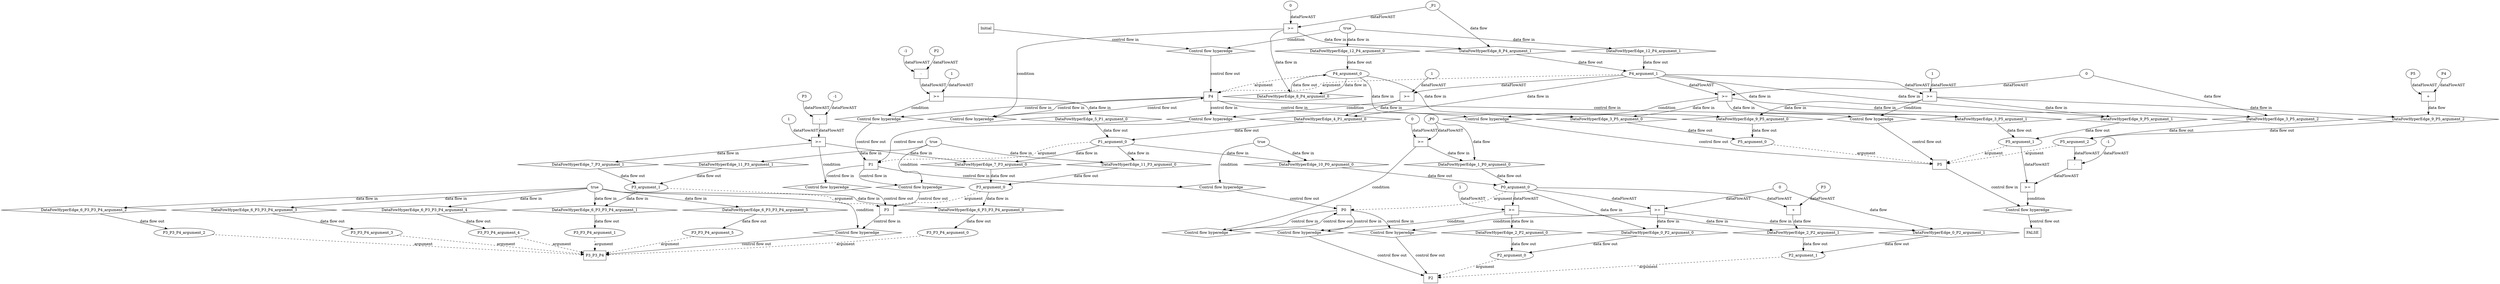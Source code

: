 digraph dag {
"P0" [label="P0" nodeName="P0" class=cfn  shape="rect"];
"P1" [label="P1" nodeName="P1" class=cfn  shape="rect"];
"P2" [label="P2" nodeName="P2" class=cfn  shape="rect"];
"P3" [label="P3" nodeName="P3" class=cfn  shape="rect"];
"P3_P3_P4" [label="P3_P3_P4" nodeName="P3_P3_P4" class=cfn  shape="rect"];
"P4" [label="P4" nodeName="P4" class=cfn  shape="rect"];
"P5" [label="P5" nodeName="P5" class=cfn  shape="rect"];
FALSE [label="FALSE" nodeName=FALSE class=cfn  shape="rect"];
Initial [label="Initial" nodeName=Initial class=cfn  shape="rect"];
ControlFowHyperEdge_0 [label="Control flow hyperedge" nodeName=ControlFowHyperEdge_0 class=controlFlowHyperEdge shape="diamond"];
"P0" -> ControlFowHyperEdge_0 [label="control flow in"]
ControlFowHyperEdge_0 -> "P2" [label="control flow out"]
ControlFowHyperEdge_1 [label="Control flow hyperedge" nodeName=ControlFowHyperEdge_1 class=controlFlowHyperEdge shape="diamond"];
"P0" -> ControlFowHyperEdge_1 [label="control flow in"]
ControlFowHyperEdge_1 -> "P0" [label="control flow out"]
ControlFowHyperEdge_2 [label="Control flow hyperedge" nodeName=ControlFowHyperEdge_2 class=controlFlowHyperEdge shape="diamond"];
"P0" -> ControlFowHyperEdge_2 [label="control flow in"]
ControlFowHyperEdge_2 -> "P2" [label="control flow out"]
ControlFowHyperEdge_3 [label="Control flow hyperedge" nodeName=ControlFowHyperEdge_3 class=controlFlowHyperEdge shape="diamond"];
"P4" -> ControlFowHyperEdge_3 [label="control flow in"]
ControlFowHyperEdge_3 -> "P5" [label="control flow out"]
ControlFowHyperEdge_4 [label="Control flow hyperedge" nodeName=ControlFowHyperEdge_4 class=controlFlowHyperEdge shape="diamond"];
"P4" -> ControlFowHyperEdge_4 [label="control flow in"]
ControlFowHyperEdge_4 -> "P1" [label="control flow out"]
ControlFowHyperEdge_5 [label="Control flow hyperedge" nodeName=ControlFowHyperEdge_5 class=controlFlowHyperEdge shape="diamond"];
"P4" -> ControlFowHyperEdge_5 [label="control flow in"]
ControlFowHyperEdge_5 -> "P1" [label="control flow out"]
ControlFowHyperEdge_6 [label="Control flow hyperedge" nodeName=ControlFowHyperEdge_6 class=controlFlowHyperEdge shape="diamond"];
"P3" -> ControlFowHyperEdge_6 [label="control flow in"]
ControlFowHyperEdge_6 -> "P3_P3_P4" [label="control flow out"]
ControlFowHyperEdge_7 [label="Control flow hyperedge" nodeName=ControlFowHyperEdge_7 class=controlFlowHyperEdge shape="diamond"];
"P1" -> ControlFowHyperEdge_7 [label="control flow in"]
ControlFowHyperEdge_7 -> "P3" [label="control flow out"]
ControlFowHyperEdge_8 [label="Control flow hyperedge" nodeName=ControlFowHyperEdge_8 class=controlFlowHyperEdge shape="diamond"];
"P4" -> ControlFowHyperEdge_8 [label="control flow in"]
ControlFowHyperEdge_8 -> "P4" [label="control flow out"]
ControlFowHyperEdge_9 [label="Control flow hyperedge" nodeName=ControlFowHyperEdge_9 class=controlFlowHyperEdge shape="diamond"];
"P4" -> ControlFowHyperEdge_9 [label="control flow in"]
ControlFowHyperEdge_9 -> "P5" [label="control flow out"]
ControlFowHyperEdge_10 [label="Control flow hyperedge" nodeName=ControlFowHyperEdge_10 class=controlFlowHyperEdge shape="diamond"];
"P1" -> ControlFowHyperEdge_10 [label="control flow in"]
ControlFowHyperEdge_10 -> "P0" [label="control flow out"]
ControlFowHyperEdge_11 [label="Control flow hyperedge" nodeName=ControlFowHyperEdge_11 class=controlFlowHyperEdge shape="diamond"];
"P1" -> ControlFowHyperEdge_11 [label="control flow in"]
ControlFowHyperEdge_11 -> "P3" [label="control flow out"]
ControlFowHyperEdge_12 [label="Control flow hyperedge" nodeName=ControlFowHyperEdge_12 class=controlFlowHyperEdge shape="diamond"];
"Initial" -> ControlFowHyperEdge_12 [label="control flow in"]
ControlFowHyperEdge_12 -> "P4" [label="control flow out"]
ControlFowHyperEdge_13 [label="Control flow hyperedge" nodeName=ControlFowHyperEdge_13 class=controlFlowHyperEdge shape="diamond"];
"P5" -> ControlFowHyperEdge_13 [label="control flow in"]
ControlFowHyperEdge_13 -> "FALSE" [label="control flow out"]
"P2_argument_0" [label="P2_argument_0" nodeName=argument0 class=argument  head="P2" shape="oval"];
"P2_argument_0" -> "P2"[label="argument" style="dashed"]
"P2_argument_1" [label="P2_argument_1" nodeName=argument1 class=argument  head="P2" shape="oval"];
"P2_argument_1" -> "P2"[label="argument" style="dashed"]
"P0_argument_0" [label="P0_argument_0" nodeName=argument0 class=argument  head="P0" shape="oval"];
"P0_argument_0" -> "P0"[label="argument" style="dashed"]
"P5_argument_0" [label="P5_argument_0" nodeName=argument0 class=argument  head="P5" shape="oval"];
"P5_argument_0" -> "P5"[label="argument" style="dashed"]
"P5_argument_1" [label="P5_argument_1" nodeName=argument1 class=argument  head="P5" shape="oval"];
"P5_argument_1" -> "P5"[label="argument" style="dashed"]
"P5_argument_2" [label="P5_argument_2" nodeName=argument2 class=argument  head="P5" shape="oval"];
"P5_argument_2" -> "P5"[label="argument" style="dashed"]
"P4_argument_0" [label="P4_argument_0" nodeName=argument0 class=argument  head="P4" shape="oval"];
"P4_argument_0" -> "P4"[label="argument" style="dashed"]
"P4_argument_1" [label="P4_argument_1" nodeName=argument1 class=argument  head="P4" shape="oval"];
"P4_argument_1" -> "P4"[label="argument" style="dashed"]
"P1_argument_0" [label="P1_argument_0" nodeName=argument0 class=argument  head="P1" shape="oval"];
"P1_argument_0" -> "P1"[label="argument" style="dashed"]
"P3_P3_P4_argument_0" [label="P3_P3_P4_argument_0" nodeName=argument0 class=argument  head="P3_P3_P4" shape="oval"];
"P3_P3_P4_argument_0" -> "P3_P3_P4"[label="argument" style="dashed"]
"P3_P3_P4_argument_1" [label="P3_P3_P4_argument_1" nodeName=argument1 class=argument  head="P3_P3_P4" shape="oval"];
"P3_P3_P4_argument_1" -> "P3_P3_P4"[label="argument" style="dashed"]
"P3_P3_P4_argument_2" [label="P3_P3_P4_argument_2" nodeName=argument2 class=argument  head="P3_P3_P4" shape="oval"];
"P3_P3_P4_argument_2" -> "P3_P3_P4"[label="argument" style="dashed"]
"P3_P3_P4_argument_3" [label="P3_P3_P4_argument_3" nodeName=argument3 class=argument  head="P3_P3_P4" shape="oval"];
"P3_P3_P4_argument_3" -> "P3_P3_P4"[label="argument" style="dashed"]
"P3_P3_P4_argument_4" [label="P3_P3_P4_argument_4" nodeName=argument4 class=argument  head="P3_P3_P4" shape="oval"];
"P3_P3_P4_argument_4" -> "P3_P3_P4"[label="argument" style="dashed"]
"P3_P3_P4_argument_5" [label="P3_P3_P4_argument_5" nodeName=argument5 class=argument  head="P3_P3_P4" shape="oval"];
"P3_P3_P4_argument_5" -> "P3_P3_P4"[label="argument" style="dashed"]
"P3_argument_0" [label="P3_argument_0" nodeName=argument0 class=argument  head="P3" shape="oval"];
"P3_argument_0" -> "P3"[label="argument" style="dashed"]
"P3_argument_1" [label="P3_argument_1" nodeName=argument1 class=argument  head="P3" shape="oval"];
"P3_argument_1" -> "P3"[label="argument" style="dashed"]

"xxxP2___P0_0xxxguard_0_node_0" [label=">=" nodeName="xxxP2___P0_0xxxguard_0_node_0" class=Operator  shape="rect"];
"xxxP2___P0_0xxxdataFlow_0_node_0" -> "xxxP2___P0_0xxxguard_0_node_0"[label="dataFlowAST"]
"P0_argument_0" -> "xxxP2___P0_0xxxguard_0_node_0"[label="dataFlowAST"]

"xxxP2___P0_0xxxguard_0_node_0" -> "ControlFowHyperEdge_0" [label="condition"];
"xxxP2___P0_0xxxdataFlow_0_node_0" [label="0" nodeName="xxxP2___P0_0xxxdataFlow_0_node_0" class=Literal ];

"xxxP2___P0_0xxxdataFlow_0_node_0" -> "DataFowHyperEdge_0_P2_argument_1" [label="data flow"];
"xxxP0___P0_1xxxguard_0_node_0" [label=">=" nodeName="xxxP0___P0_1xxxguard_0_node_0" class=Operator  shape="rect"];
"xxxP0___P0_1xxxguard_0_node_2" [label="0" nodeName="xxxP0___P0_1xxxguard_0_node_2" class=Literal ];
"xxxP0___P0_1xxxdataFlow_0_node_0" -> "xxxP0___P0_1xxxguard_0_node_0"[label="dataFlowAST"]
"xxxP0___P0_1xxxguard_0_node_2" -> "xxxP0___P0_1xxxguard_0_node_0"[label="dataFlowAST"]

"xxxP0___P0_1xxxguard_0_node_0" -> "ControlFowHyperEdge_1" [label="condition"];
"xxxP0___P0_1xxxdataFlow_0_node_0" [label="_P0" nodeName="xxxP0___P0_1xxxdataFlow_0_node_0" class=Constant ];

"xxxP0___P0_1xxxdataFlow_0_node_0" -> "DataFowHyperEdge_1_P0_argument_0" [label="data flow"];
"xxxP2___P0_2xxxguard_0_node_0" [label=">=" nodeName="xxxP2___P0_2xxxguard_0_node_0" class=Operator  shape="rect"];
"xxxP2___P0_2xxxguard_0_node_2" [label="1" nodeName="xxxP2___P0_2xxxguard_0_node_2" class=Literal ];
"P0_argument_0" -> "xxxP2___P0_2xxxguard_0_node_0"[label="dataFlowAST"]
"xxxP2___P0_2xxxguard_0_node_2" -> "xxxP2___P0_2xxxguard_0_node_0"[label="dataFlowAST"]

"xxxP2___P0_2xxxguard_0_node_0" -> "ControlFowHyperEdge_2" [label="condition"];
"xxxP2___P0_2xxxdataFlow_0_node_0" [label="+" nodeName="xxxP2___P0_2xxxdataFlow_0_node_0" class= Operator shape="rect"];
"xxxP2___P0_2xxxdataFlow_0_node_2" [label="P3" nodeName="xxxP2___P0_2xxxdataFlow_0_node_2" class=Constant ];
"P0_argument_0" -> "xxxP2___P0_2xxxdataFlow_0_node_0"[label="dataFlowAST"]
"xxxP2___P0_2xxxdataFlow_0_node_2" -> "xxxP2___P0_2xxxdataFlow_0_node_0"[label="dataFlowAST"]

"xxxP2___P0_2xxxdataFlow_0_node_0" -> "DataFowHyperEdge_2_P2_argument_1" [label="data flow"];
"xxxP5___P4_3xxxguard_0_node_0" [label=">=" nodeName="xxxP5___P4_3xxxguard_0_node_0" class=Operator  shape="rect"];
"xxxP5___P4_3xxxdataFlow_0_node_0" -> "xxxP5___P4_3xxxguard_0_node_0"[label="dataFlowAST"]
"P4_argument_1" -> "xxxP5___P4_3xxxguard_0_node_0"[label="dataFlowAST"]

"xxxP5___P4_3xxxguard_0_node_0" -> "ControlFowHyperEdge_3" [label="condition"];
"xxxP5___P4_3xxxdataFlow_0_node_0" [label="0" nodeName="xxxP5___P4_3xxxdataFlow_0_node_0" class=Literal ];

"xxxP5___P4_3xxxdataFlow_0_node_0" -> "DataFowHyperEdge_3_P5_argument_2" [label="data flow"];
"xxxP1___P4_4xxxguard_0_node_0" [label=">=" nodeName="xxxP1___P4_4xxxguard_0_node_0" class=Operator  shape="rect"];
"xxxP1___P4_4xxxguard_0_node_2" [label="1" nodeName="xxxP1___P4_4xxxguard_0_node_2" class=Literal ];
"P4_argument_1" -> "xxxP1___P4_4xxxguard_0_node_0"[label="dataFlowAST"]
"xxxP1___P4_4xxxguard_0_node_2" -> "xxxP1___P4_4xxxguard_0_node_0"[label="dataFlowAST"]

"xxxP1___P4_4xxxguard_0_node_0" -> "ControlFowHyperEdge_4" [label="condition"];
"xxxP1___P4_5xxxguard_0_node_0" [label=">=" nodeName="xxxP1___P4_5xxxguard_0_node_0" class=Operator  shape="rect"];
"xxxP1___P4_5xxxguard_0_node_1" [label="-" nodeName="xxxP1___P4_5xxxguard_0_node_1" class= Operator shape="rect"];
"xxxP1___P4_5xxxguard_0_node_2" [label="P2" nodeName="xxxP1___P4_5xxxguard_0_node_2" class=Constant ];
"xxxP1___P4_5xxxguard_0_node_3" [label="-1" nodeName="xxxP1___P4_5xxxguard_0_node_3" class=Literal ];
"xxxP1___P4_5xxxguard_0_node_4" [label="1" nodeName="xxxP1___P4_5xxxguard_0_node_4" class=Literal ];
"xxxP1___P4_5xxxguard_0_node_1" -> "xxxP1___P4_5xxxguard_0_node_0"[label="dataFlowAST"]
"xxxP1___P4_5xxxguard_0_node_4" -> "xxxP1___P4_5xxxguard_0_node_0"[label="dataFlowAST"]
"xxxP1___P4_5xxxguard_0_node_2" -> "xxxP1___P4_5xxxguard_0_node_1"[label="dataFlowAST"]
"xxxP1___P4_5xxxguard_0_node_3" -> "xxxP1___P4_5xxxguard_0_node_1"[label="dataFlowAST"]

"xxxP1___P4_5xxxguard_0_node_0" -> "ControlFowHyperEdge_5" [label="condition"];
"xxxP3_P3_P4___P3_6xxxguard_0_node_0" [label="true" nodeName="xxxP3_P3_P4___P3_6xxxguard_0_node_0" class=BoolValue ];

"xxxP3_P3_P4___P3_6xxxguard_0_node_0" -> "ControlFowHyperEdge_6" [label="condition"];
"xxxP3___P1_7xxxguard_0_node_0" [label=">=" nodeName="xxxP3___P1_7xxxguard_0_node_0" class=Operator  shape="rect"];
"xxxP3___P1_7xxxguard_0_node_1" [label="-" nodeName="xxxP3___P1_7xxxguard_0_node_1" class= Operator shape="rect"];
"xxxP3___P1_7xxxguard_0_node_2" [label="P3" nodeName="xxxP3___P1_7xxxguard_0_node_2" class=Constant ];
"xxxP3___P1_7xxxguard_0_node_3" [label="-1" nodeName="xxxP3___P1_7xxxguard_0_node_3" class=Literal ];
"xxxP3___P1_7xxxguard_0_node_4" [label="1" nodeName="xxxP3___P1_7xxxguard_0_node_4" class=Literal ];
"xxxP3___P1_7xxxguard_0_node_1" -> "xxxP3___P1_7xxxguard_0_node_0"[label="dataFlowAST"]
"xxxP3___P1_7xxxguard_0_node_4" -> "xxxP3___P1_7xxxguard_0_node_0"[label="dataFlowAST"]
"xxxP3___P1_7xxxguard_0_node_2" -> "xxxP3___P1_7xxxguard_0_node_1"[label="dataFlowAST"]
"xxxP3___P1_7xxxguard_0_node_3" -> "xxxP3___P1_7xxxguard_0_node_1"[label="dataFlowAST"]

"xxxP3___P1_7xxxguard_0_node_0" -> "ControlFowHyperEdge_7" [label="condition"];
"xxxP4___P4_8xxxguard_0_node_0" [label=">=" nodeName="xxxP4___P4_8xxxguard_0_node_0" class=Operator  shape="rect"];
"xxxP4___P4_8xxxguard_0_node_2" [label="0" nodeName="xxxP4___P4_8xxxguard_0_node_2" class=Literal ];
"xxxP4___P4_8xxxdataFlow_0_node_0" -> "xxxP4___P4_8xxxguard_0_node_0"[label="dataFlowAST"]
"xxxP4___P4_8xxxguard_0_node_2" -> "xxxP4___P4_8xxxguard_0_node_0"[label="dataFlowAST"]

"xxxP4___P4_8xxxguard_0_node_0" -> "ControlFowHyperEdge_8" [label="condition"];
"xxxP4___P4_8xxxdataFlow_0_node_0" [label="_P1" nodeName="xxxP4___P4_8xxxdataFlow_0_node_0" class=Constant ];

"xxxP4___P4_8xxxdataFlow_0_node_0" -> "DataFowHyperEdge_8_P4_argument_1" [label="data flow"];
"xxxP5___P4_9xxxguard_0_node_0" [label=">=" nodeName="xxxP5___P4_9xxxguard_0_node_0" class=Operator  shape="rect"];
"xxxP5___P4_9xxxguard_0_node_2" [label="1" nodeName="xxxP5___P4_9xxxguard_0_node_2" class=Literal ];
"P4_argument_1" -> "xxxP5___P4_9xxxguard_0_node_0"[label="dataFlowAST"]
"xxxP5___P4_9xxxguard_0_node_2" -> "xxxP5___P4_9xxxguard_0_node_0"[label="dataFlowAST"]

"xxxP5___P4_9xxxguard_0_node_0" -> "ControlFowHyperEdge_9" [label="condition"];
"xxxP5___P4_9xxxdataFlow_0_node_0" [label="+" nodeName="xxxP5___P4_9xxxdataFlow_0_node_0" class= Operator shape="rect"];
"xxxP5___P4_9xxxdataFlow_0_node_1" [label="P4" nodeName="xxxP5___P4_9xxxdataFlow_0_node_1" class=Constant ];
"xxxP5___P4_9xxxdataFlow_0_node_2" [label="P5" nodeName="xxxP5___P4_9xxxdataFlow_0_node_2" class=Constant ];
"xxxP5___P4_9xxxdataFlow_0_node_1" -> "xxxP5___P4_9xxxdataFlow_0_node_0"[label="dataFlowAST"]
"xxxP5___P4_9xxxdataFlow_0_node_2" -> "xxxP5___P4_9xxxdataFlow_0_node_0"[label="dataFlowAST"]

"xxxP5___P4_9xxxdataFlow_0_node_0" -> "DataFowHyperEdge_9_P5_argument_2" [label="data flow"];
"xxxP0___P1_10xxxguard_0_node_0" [label="true" nodeName="xxxP0___P1_10xxxguard_0_node_0" class=BoolValue ];

"xxxP0___P1_10xxxguard_0_node_0" -> "ControlFowHyperEdge_10" [label="condition"];
"xxxP3___P1_11xxxguard_0_node_0" [label="true" nodeName="xxxP3___P1_11xxxguard_0_node_0" class=BoolValue ];

"xxxP3___P1_11xxxguard_0_node_0" -> "ControlFowHyperEdge_11" [label="condition"];
"xxxP4___Initial_12xxxguard_0_node_0" [label="true" nodeName="xxxP4___Initial_12xxxguard_0_node_0" class=BoolValue ];

"xxxP4___Initial_12xxxguard_0_node_0" -> "ControlFowHyperEdge_12" [label="condition"];
"xxxFALSE___P5_13xxxguard_0_node_0" [label=">=" nodeName="xxxFALSE___P5_13xxxguard_0_node_0" class=Operator  shape="rect"];
"xxxFALSE___P5_13xxxguard_0_node_2" [label="-" nodeName="xxxFALSE___P5_13xxxguard_0_node_2" class= Operator shape="rect"];
"xxxFALSE___P5_13xxxguard_0_node_4" [label="-1" nodeName="xxxFALSE___P5_13xxxguard_0_node_4" class=Literal ];
"P5_argument_1" -> "xxxFALSE___P5_13xxxguard_0_node_0"[label="dataFlowAST"]
"xxxFALSE___P5_13xxxguard_0_node_2" -> "xxxFALSE___P5_13xxxguard_0_node_0"[label="dataFlowAST"]
"P5_argument_2" -> "xxxFALSE___P5_13xxxguard_0_node_2"[label="dataFlowAST"]
"xxxFALSE___P5_13xxxguard_0_node_4" -> "xxxFALSE___P5_13xxxguard_0_node_2"[label="dataFlowAST"]

"xxxFALSE___P5_13xxxguard_0_node_0" -> "ControlFowHyperEdge_13" [label="condition"];
"DataFowHyperEdge_0_P2_argument_0" [label="DataFowHyperEdge_0_P2_argument_0" nodeName="DataFowHyperEdge_0_P2_argument_0" class=DataFlowHyperedge shape="diamond"];
"DataFowHyperEdge_0_P2_argument_0" -> "P2_argument_0"[label="data flow out"]
"xxxP2___P0_0xxxguard_0_node_0" -> "DataFowHyperEdge_0_P2_argument_0"[label="data flow in"]
"DataFowHyperEdge_0_P2_argument_1" [label="DataFowHyperEdge_0_P2_argument_1" nodeName="DataFowHyperEdge_0_P2_argument_1" class=DataFlowHyperedge shape="diamond"];
"DataFowHyperEdge_0_P2_argument_1" -> "P2_argument_1"[label="data flow out"]
"xxxP2___P0_0xxxguard_0_node_0" -> "DataFowHyperEdge_0_P2_argument_1"[label="data flow in"]
"DataFowHyperEdge_1_P0_argument_0" [label="DataFowHyperEdge_1_P0_argument_0" nodeName="DataFowHyperEdge_1_P0_argument_0" class=DataFlowHyperedge shape="diamond"];
"DataFowHyperEdge_1_P0_argument_0" -> "P0_argument_0"[label="data flow out"]
"xxxP0___P0_1xxxguard_0_node_0" -> "DataFowHyperEdge_1_P0_argument_0"[label="data flow in"]
"DataFowHyperEdge_2_P2_argument_0" [label="DataFowHyperEdge_2_P2_argument_0" nodeName="DataFowHyperEdge_2_P2_argument_0" class=DataFlowHyperedge shape="diamond"];
"DataFowHyperEdge_2_P2_argument_0" -> "P2_argument_0"[label="data flow out"]
"xxxP2___P0_2xxxguard_0_node_0" -> "DataFowHyperEdge_2_P2_argument_0"[label="data flow in"]
"DataFowHyperEdge_2_P2_argument_1" [label="DataFowHyperEdge_2_P2_argument_1" nodeName="DataFowHyperEdge_2_P2_argument_1" class=DataFlowHyperedge shape="diamond"];
"DataFowHyperEdge_2_P2_argument_1" -> "P2_argument_1"[label="data flow out"]
"xxxP2___P0_2xxxguard_0_node_0" -> "DataFowHyperEdge_2_P2_argument_1"[label="data flow in"]
"DataFowHyperEdge_3_P5_argument_0" [label="DataFowHyperEdge_3_P5_argument_0" nodeName="DataFowHyperEdge_3_P5_argument_0" class=DataFlowHyperedge shape="diamond"];
"DataFowHyperEdge_3_P5_argument_0" -> "P5_argument_0"[label="data flow out"]
"xxxP5___P4_3xxxguard_0_node_0" -> "DataFowHyperEdge_3_P5_argument_0"[label="data flow in"]
"DataFowHyperEdge_3_P5_argument_1" [label="DataFowHyperEdge_3_P5_argument_1" nodeName="DataFowHyperEdge_3_P5_argument_1" class=DataFlowHyperedge shape="diamond"];
"DataFowHyperEdge_3_P5_argument_1" -> "P5_argument_1"[label="data flow out"]
"xxxP5___P4_3xxxguard_0_node_0" -> "DataFowHyperEdge_3_P5_argument_1"[label="data flow in"]
"DataFowHyperEdge_3_P5_argument_2" [label="DataFowHyperEdge_3_P5_argument_2" nodeName="DataFowHyperEdge_3_P5_argument_2" class=DataFlowHyperedge shape="diamond"];
"DataFowHyperEdge_3_P5_argument_2" -> "P5_argument_2"[label="data flow out"]
"xxxP5___P4_3xxxguard_0_node_0" -> "DataFowHyperEdge_3_P5_argument_2"[label="data flow in"]
"DataFowHyperEdge_4_P1_argument_0" [label="DataFowHyperEdge_4_P1_argument_0" nodeName="DataFowHyperEdge_4_P1_argument_0" class=DataFlowHyperedge shape="diamond"];
"DataFowHyperEdge_4_P1_argument_0" -> "P1_argument_0"[label="data flow out"]
"xxxP1___P4_4xxxguard_0_node_0" -> "DataFowHyperEdge_4_P1_argument_0"[label="data flow in"]
"DataFowHyperEdge_5_P1_argument_0" [label="DataFowHyperEdge_5_P1_argument_0" nodeName="DataFowHyperEdge_5_P1_argument_0" class=DataFlowHyperedge shape="diamond"];
"DataFowHyperEdge_5_P1_argument_0" -> "P1_argument_0"[label="data flow out"]
"xxxP1___P4_5xxxguard_0_node_0" -> "DataFowHyperEdge_5_P1_argument_0"[label="data flow in"]
"DataFowHyperEdge_6_P3_P3_P4_argument_0" [label="DataFowHyperEdge_6_P3_P3_P4_argument_0" nodeName="DataFowHyperEdge_6_P3_P3_P4_argument_0" class=DataFlowHyperedge shape="diamond"];
"DataFowHyperEdge_6_P3_P3_P4_argument_0" -> "P3_P3_P4_argument_0"[label="data flow out"]
"xxxP3_P3_P4___P3_6xxxguard_0_node_0" -> "DataFowHyperEdge_6_P3_P3_P4_argument_0"[label="data flow in"]
"DataFowHyperEdge_6_P3_P3_P4_argument_1" [label="DataFowHyperEdge_6_P3_P3_P4_argument_1" nodeName="DataFowHyperEdge_6_P3_P3_P4_argument_1" class=DataFlowHyperedge shape="diamond"];
"DataFowHyperEdge_6_P3_P3_P4_argument_1" -> "P3_P3_P4_argument_1"[label="data flow out"]
"xxxP3_P3_P4___P3_6xxxguard_0_node_0" -> "DataFowHyperEdge_6_P3_P3_P4_argument_1"[label="data flow in"]
"DataFowHyperEdge_6_P3_P3_P4_argument_2" [label="DataFowHyperEdge_6_P3_P3_P4_argument_2" nodeName="DataFowHyperEdge_6_P3_P3_P4_argument_2" class=DataFlowHyperedge shape="diamond"];
"DataFowHyperEdge_6_P3_P3_P4_argument_2" -> "P3_P3_P4_argument_2"[label="data flow out"]
"xxxP3_P3_P4___P3_6xxxguard_0_node_0" -> "DataFowHyperEdge_6_P3_P3_P4_argument_2"[label="data flow in"]
"DataFowHyperEdge_6_P3_P3_P4_argument_3" [label="DataFowHyperEdge_6_P3_P3_P4_argument_3" nodeName="DataFowHyperEdge_6_P3_P3_P4_argument_3" class=DataFlowHyperedge shape="diamond"];
"DataFowHyperEdge_6_P3_P3_P4_argument_3" -> "P3_P3_P4_argument_3"[label="data flow out"]
"xxxP3_P3_P4___P3_6xxxguard_0_node_0" -> "DataFowHyperEdge_6_P3_P3_P4_argument_3"[label="data flow in"]
"DataFowHyperEdge_6_P3_P3_P4_argument_4" [label="DataFowHyperEdge_6_P3_P3_P4_argument_4" nodeName="DataFowHyperEdge_6_P3_P3_P4_argument_4" class=DataFlowHyperedge shape="diamond"];
"DataFowHyperEdge_6_P3_P3_P4_argument_4" -> "P3_P3_P4_argument_4"[label="data flow out"]
"xxxP3_P3_P4___P3_6xxxguard_0_node_0" -> "DataFowHyperEdge_6_P3_P3_P4_argument_4"[label="data flow in"]
"DataFowHyperEdge_6_P3_P3_P4_argument_5" [label="DataFowHyperEdge_6_P3_P3_P4_argument_5" nodeName="DataFowHyperEdge_6_P3_P3_P4_argument_5" class=DataFlowHyperedge shape="diamond"];
"DataFowHyperEdge_6_P3_P3_P4_argument_5" -> "P3_P3_P4_argument_5"[label="data flow out"]
"xxxP3_P3_P4___P3_6xxxguard_0_node_0" -> "DataFowHyperEdge_6_P3_P3_P4_argument_5"[label="data flow in"]
"DataFowHyperEdge_7_P3_argument_0" [label="DataFowHyperEdge_7_P3_argument_0" nodeName="DataFowHyperEdge_7_P3_argument_0" class=DataFlowHyperedge shape="diamond"];
"DataFowHyperEdge_7_P3_argument_0" -> "P3_argument_0"[label="data flow out"]
"xxxP3___P1_7xxxguard_0_node_0" -> "DataFowHyperEdge_7_P3_argument_0"[label="data flow in"]
"DataFowHyperEdge_7_P3_argument_1" [label="DataFowHyperEdge_7_P3_argument_1" nodeName="DataFowHyperEdge_7_P3_argument_1" class=DataFlowHyperedge shape="diamond"];
"DataFowHyperEdge_7_P3_argument_1" -> "P3_argument_1"[label="data flow out"]
"xxxP3___P1_7xxxguard_0_node_0" -> "DataFowHyperEdge_7_P3_argument_1"[label="data flow in"]
"DataFowHyperEdge_8_P4_argument_0" [label="DataFowHyperEdge_8_P4_argument_0" nodeName="DataFowHyperEdge_8_P4_argument_0" class=DataFlowHyperedge shape="diamond"];
"DataFowHyperEdge_8_P4_argument_0" -> "P4_argument_0"[label="data flow out"]
"xxxP4___P4_8xxxguard_0_node_0" -> "DataFowHyperEdge_8_P4_argument_0"[label="data flow in"]
"DataFowHyperEdge_8_P4_argument_1" [label="DataFowHyperEdge_8_P4_argument_1" nodeName="DataFowHyperEdge_8_P4_argument_1" class=DataFlowHyperedge shape="diamond"];
"DataFowHyperEdge_8_P4_argument_1" -> "P4_argument_1"[label="data flow out"]
"xxxP4___P4_8xxxguard_0_node_0" -> "DataFowHyperEdge_8_P4_argument_1"[label="data flow in"]
"DataFowHyperEdge_9_P5_argument_0" [label="DataFowHyperEdge_9_P5_argument_0" nodeName="DataFowHyperEdge_9_P5_argument_0" class=DataFlowHyperedge shape="diamond"];
"DataFowHyperEdge_9_P5_argument_0" -> "P5_argument_0"[label="data flow out"]
"xxxP5___P4_9xxxguard_0_node_0" -> "DataFowHyperEdge_9_P5_argument_0"[label="data flow in"]
"DataFowHyperEdge_9_P5_argument_1" [label="DataFowHyperEdge_9_P5_argument_1" nodeName="DataFowHyperEdge_9_P5_argument_1" class=DataFlowHyperedge shape="diamond"];
"DataFowHyperEdge_9_P5_argument_1" -> "P5_argument_1"[label="data flow out"]
"xxxP5___P4_9xxxguard_0_node_0" -> "DataFowHyperEdge_9_P5_argument_1"[label="data flow in"]
"DataFowHyperEdge_9_P5_argument_2" [label="DataFowHyperEdge_9_P5_argument_2" nodeName="DataFowHyperEdge_9_P5_argument_2" class=DataFlowHyperedge shape="diamond"];
"DataFowHyperEdge_9_P5_argument_2" -> "P5_argument_2"[label="data flow out"]
"xxxP5___P4_9xxxguard_0_node_0" -> "DataFowHyperEdge_9_P5_argument_2"[label="data flow in"]
"DataFowHyperEdge_10_P0_argument_0" [label="DataFowHyperEdge_10_P0_argument_0" nodeName="DataFowHyperEdge_10_P0_argument_0" class=DataFlowHyperedge shape="diamond"];
"DataFowHyperEdge_10_P0_argument_0" -> "P0_argument_0"[label="data flow out"]
"xxxP0___P1_10xxxguard_0_node_0" -> "DataFowHyperEdge_10_P0_argument_0"[label="data flow in"]
"DataFowHyperEdge_11_P3_argument_0" [label="DataFowHyperEdge_11_P3_argument_0" nodeName="DataFowHyperEdge_11_P3_argument_0" class=DataFlowHyperedge shape="diamond"];
"DataFowHyperEdge_11_P3_argument_0" -> "P3_argument_0"[label="data flow out"]
"xxxP3___P1_11xxxguard_0_node_0" -> "DataFowHyperEdge_11_P3_argument_0"[label="data flow in"]
"DataFowHyperEdge_11_P3_argument_1" [label="DataFowHyperEdge_11_P3_argument_1" nodeName="DataFowHyperEdge_11_P3_argument_1" class=DataFlowHyperedge shape="diamond"];
"DataFowHyperEdge_11_P3_argument_1" -> "P3_argument_1"[label="data flow out"]
"xxxP3___P1_11xxxguard_0_node_0" -> "DataFowHyperEdge_11_P3_argument_1"[label="data flow in"]
"DataFowHyperEdge_12_P4_argument_0" [label="DataFowHyperEdge_12_P4_argument_0" nodeName="DataFowHyperEdge_12_P4_argument_0" class=DataFlowHyperedge shape="diamond"];
"DataFowHyperEdge_12_P4_argument_0" -> "P4_argument_0"[label="data flow out"]
"xxxP4___Initial_12xxxguard_0_node_0" -> "DataFowHyperEdge_12_P4_argument_0"[label="data flow in"]
"DataFowHyperEdge_12_P4_argument_1" [label="DataFowHyperEdge_12_P4_argument_1" nodeName="DataFowHyperEdge_12_P4_argument_1" class=DataFlowHyperedge shape="diamond"];
"DataFowHyperEdge_12_P4_argument_1" -> "P4_argument_1"[label="data flow out"]
"xxxP4___Initial_12xxxguard_0_node_0" -> "DataFowHyperEdge_12_P4_argument_1"[label="data flow in"]
"P0_argument_0" -> "DataFowHyperEdge_0_P2_argument_0"[label="data flow in"]
"P4_argument_0" -> "DataFowHyperEdge_3_P5_argument_0"[label="data flow in"]
"P4_argument_1" -> "DataFowHyperEdge_3_P5_argument_1"[label="data flow in"]
"P4_argument_1" -> "DataFowHyperEdge_4_P1_argument_0"[label="data flow in"]
"P3_argument_0" -> "DataFowHyperEdge_6_P3_P3_P4_argument_0"[label="data flow in"]
"P3_argument_1" -> "DataFowHyperEdge_6_P3_P3_P4_argument_1"[label="data flow in"]
"P1_argument_0" -> "DataFowHyperEdge_7_P3_argument_0"[label="data flow in"]
"P4_argument_0" -> "DataFowHyperEdge_8_P4_argument_0"[label="data flow in"]
"P4_argument_0" -> "DataFowHyperEdge_9_P5_argument_0"[label="data flow in"]
"P4_argument_1" -> "DataFowHyperEdge_9_P5_argument_1"[label="data flow in"]
"P1_argument_0" -> "DataFowHyperEdge_10_P0_argument_0"[label="data flow in"]
"P1_argument_0" -> "DataFowHyperEdge_11_P3_argument_0"[label="data flow in"]




}
